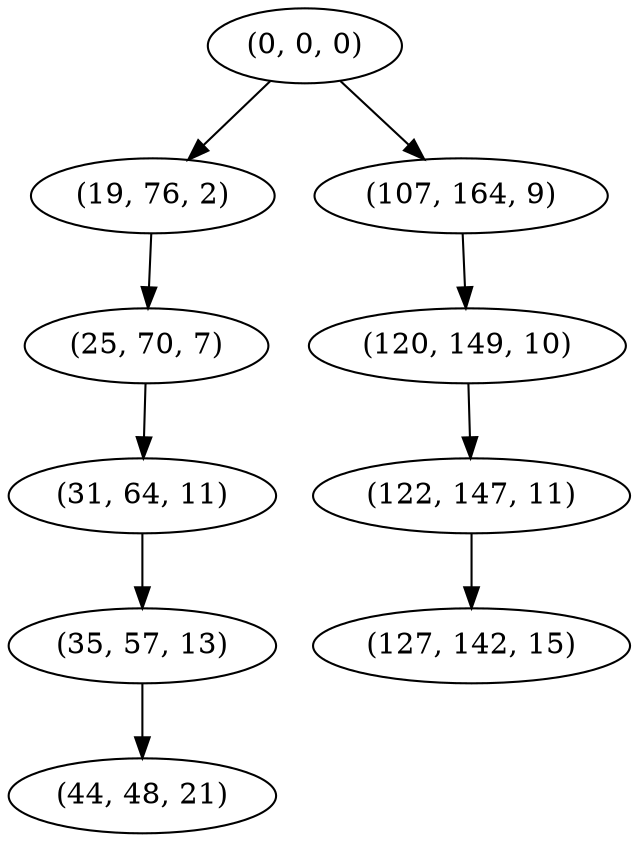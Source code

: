 digraph tree {
    "(0, 0, 0)";
    "(19, 76, 2)";
    "(25, 70, 7)";
    "(31, 64, 11)";
    "(35, 57, 13)";
    "(44, 48, 21)";
    "(107, 164, 9)";
    "(120, 149, 10)";
    "(122, 147, 11)";
    "(127, 142, 15)";
    "(0, 0, 0)" -> "(19, 76, 2)";
    "(0, 0, 0)" -> "(107, 164, 9)";
    "(19, 76, 2)" -> "(25, 70, 7)";
    "(25, 70, 7)" -> "(31, 64, 11)";
    "(31, 64, 11)" -> "(35, 57, 13)";
    "(35, 57, 13)" -> "(44, 48, 21)";
    "(107, 164, 9)" -> "(120, 149, 10)";
    "(120, 149, 10)" -> "(122, 147, 11)";
    "(122, 147, 11)" -> "(127, 142, 15)";
}
